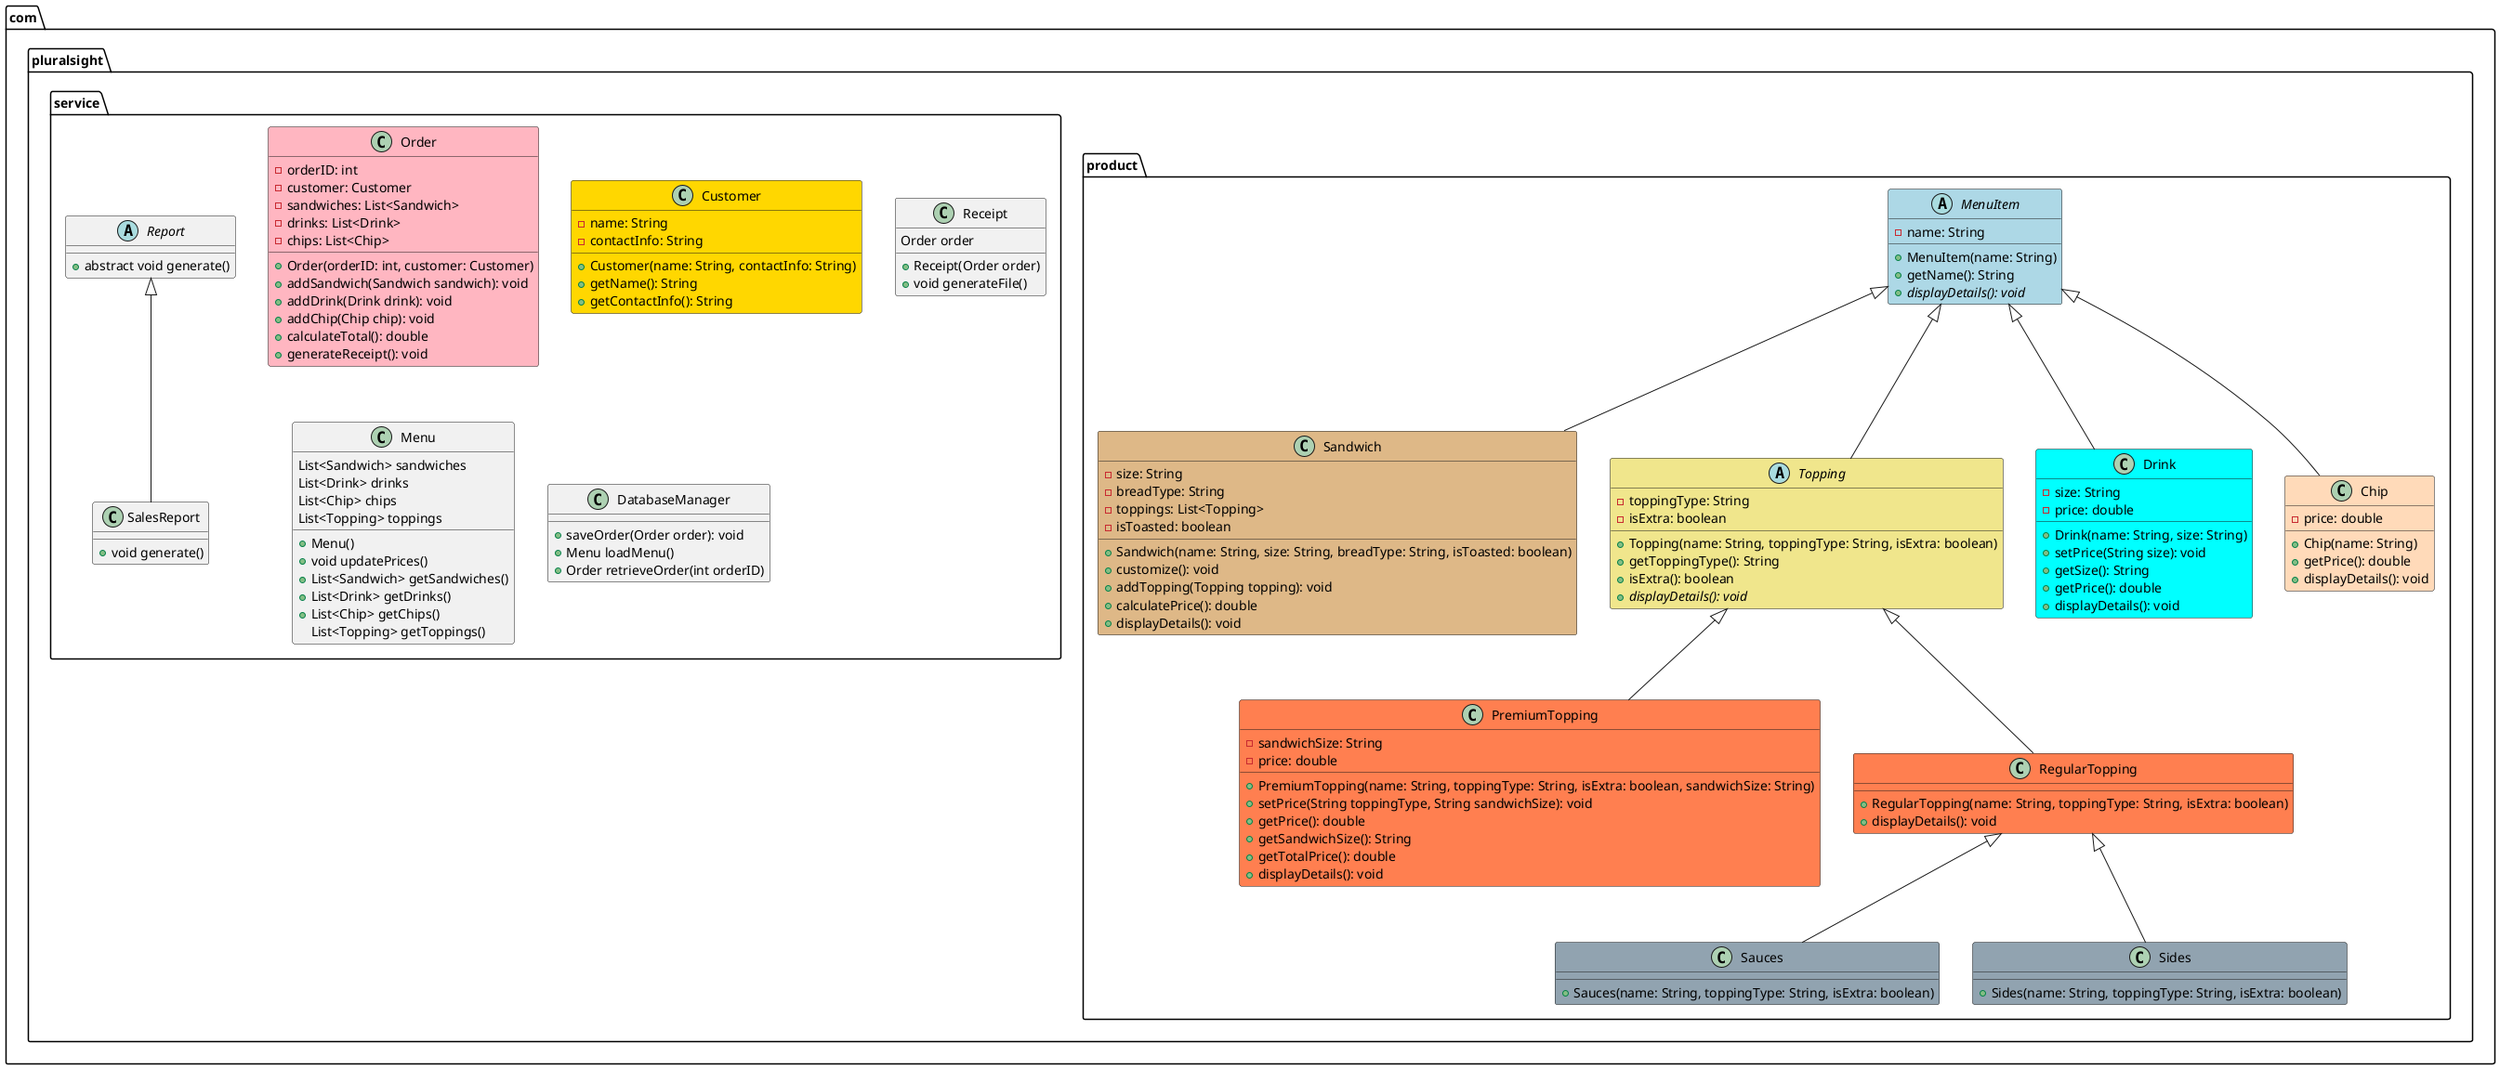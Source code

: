 @startuml
package com.pluralsight{

package com.pluralsight.product{

abstract class MenuItem #lightblue{
-name: String

+MenuItem(name: String)
+getName(): String
+{abstract} displayDetails(): void

}

class Sandwich #DEB887 extends MenuItem{
-size: String
-breadType: String
-toppings: List<Topping>
-isToasted: boolean

+Sandwich(name: String, size: String, breadType: String, isToasted: boolean)
+customize(): void
+addTopping(Topping topping): void
+calculatePrice(): double
+displayDetails(): void
}

abstract class Topping #F0E68C extends MenuItem {
-toppingType: String
-isExtra: boolean
+Topping(name: String, toppingType: String, isExtra: boolean)
+getToppingType(): String
+isExtra(): boolean
+{abstract} displayDetails(): void
}

class Drink #00FFFF extends MenuItem {
-size: String
-price: double

+Drink(name: String, size: String)
+setPrice(String size): void
+getSize(): String
+getPrice(): double
+displayDetails(): void
}

class Chip #FFDAB9 extends MenuItem {
-price: double

+Chip(name: String)
+getPrice(): double
+displayDetails(): void
}


class PremiumTopping #FF7F50 extends Topping {
-sandwichSize: String
-price: double
+PremiumTopping(name: String, toppingType: String, isExtra: boolean, sandwichSize: String)
+setPrice(String toppingType, String sandwichSize): void
+getPrice(): double
+getSandwichSize(): String
+getTotalPrice(): double
+displayDetails(): void
}

class RegularTopping #FF7F50 extends Topping {
+RegularTopping(name: String, toppingType: String, isExtra: boolean)
+displayDetails(): void
}

class Sauces #91A3B0 extends RegularTopping{

+Sauces(name: String, toppingType: String, isExtra: boolean)

}

class Sides #91A3B0 extends RegularTopping{

+Sides(name: String, toppingType: String, isExtra: boolean)
}


}

package com.pluralsight.service{

class Order #FFB6C1 {
-orderID: int
-customer: Customer
-sandwiches: List<Sandwich>
-drinks: List<Drink>
-chips: List<Chip>

+Order(orderID: int, customer: Customer)
+addSandwich(Sandwich sandwich): void
+addDrink(Drink drink): void
+addChip(Chip chip): void
+calculateTotal(): double
+generateReceipt(): void
}

class Customer #FFD700{
-name: String
-contactInfo: String

+Customer(name: String, contactInfo: String)
+getName(): String
+getContactInfo(): String
}

abstract class Report {
+abstract void generate()
}


class Receipt {
Order order

+Receipt(Order order)
+void generateFile()
}

class SalesReport extends Report {
+void generate()
}

class Menu {
List<Sandwich> sandwiches
List<Drink> drinks
List<Chip> chips
List<Topping> toppings

+ Menu()
+void updatePrices()
+List<Sandwich> getSandwiches()
+List<Drink> getDrinks()
+List<Chip> getChips()
List<Topping> getToppings()
}

class DatabaseManager {
+saveOrder(Order order): void
+Menu loadMenu()
+Order retrieveOrder(int orderID)
}


}

}


@enduml
